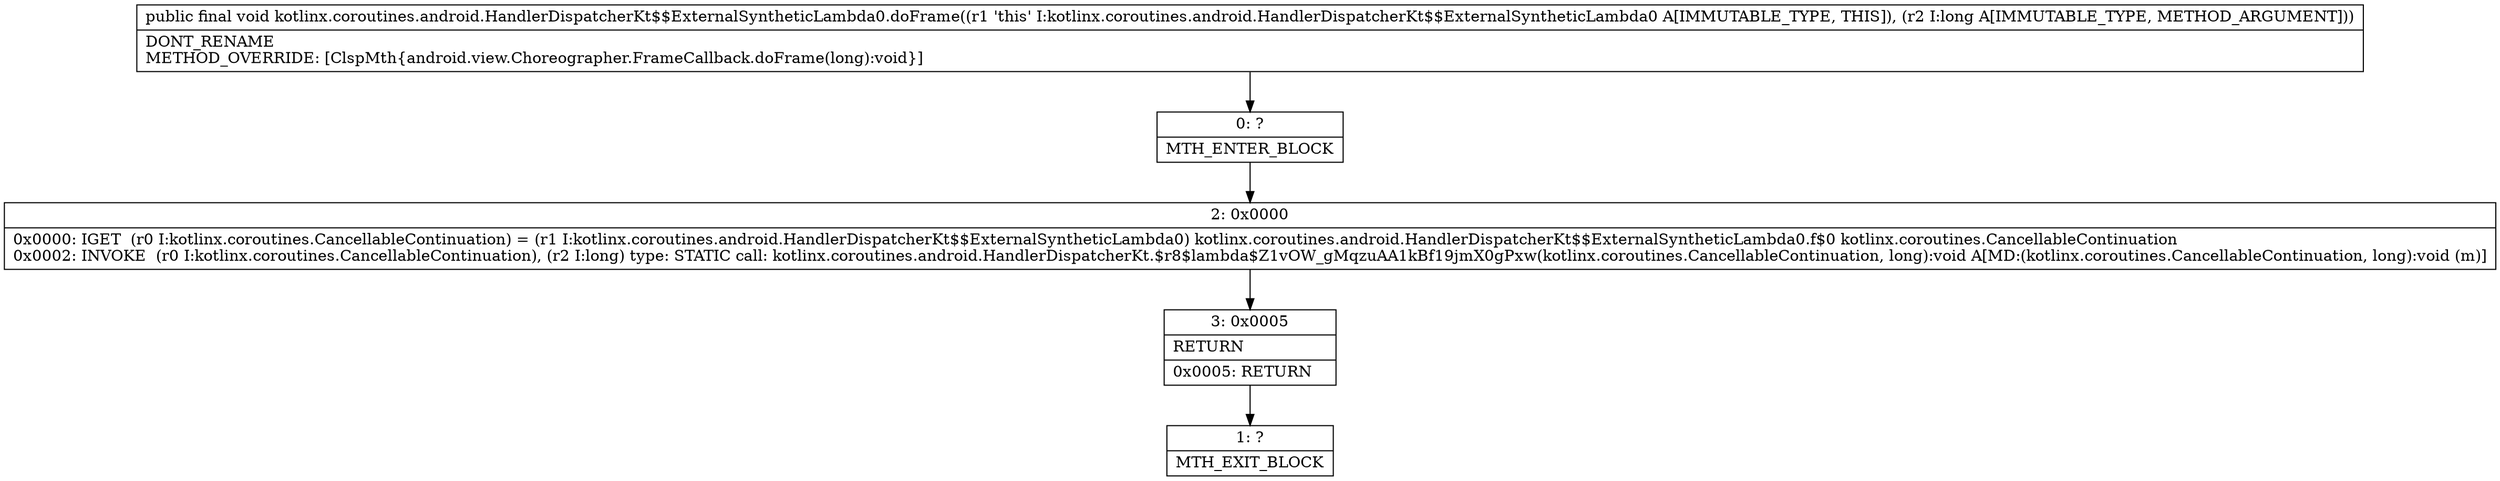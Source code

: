 digraph "CFG forkotlinx.coroutines.android.HandlerDispatcherKt$$ExternalSyntheticLambda0.doFrame(J)V" {
Node_0 [shape=record,label="{0\:\ ?|MTH_ENTER_BLOCK\l}"];
Node_2 [shape=record,label="{2\:\ 0x0000|0x0000: IGET  (r0 I:kotlinx.coroutines.CancellableContinuation) = (r1 I:kotlinx.coroutines.android.HandlerDispatcherKt$$ExternalSyntheticLambda0) kotlinx.coroutines.android.HandlerDispatcherKt$$ExternalSyntheticLambda0.f$0 kotlinx.coroutines.CancellableContinuation \l0x0002: INVOKE  (r0 I:kotlinx.coroutines.CancellableContinuation), (r2 I:long) type: STATIC call: kotlinx.coroutines.android.HandlerDispatcherKt.$r8$lambda$Z1vOW_gMqzuAA1kBf19jmX0gPxw(kotlinx.coroutines.CancellableContinuation, long):void A[MD:(kotlinx.coroutines.CancellableContinuation, long):void (m)]\l}"];
Node_3 [shape=record,label="{3\:\ 0x0005|RETURN\l|0x0005: RETURN   \l}"];
Node_1 [shape=record,label="{1\:\ ?|MTH_EXIT_BLOCK\l}"];
MethodNode[shape=record,label="{public final void kotlinx.coroutines.android.HandlerDispatcherKt$$ExternalSyntheticLambda0.doFrame((r1 'this' I:kotlinx.coroutines.android.HandlerDispatcherKt$$ExternalSyntheticLambda0 A[IMMUTABLE_TYPE, THIS]), (r2 I:long A[IMMUTABLE_TYPE, METHOD_ARGUMENT]))  | DONT_RENAME\lMETHOD_OVERRIDE: [ClspMth\{android.view.Choreographer.FrameCallback.doFrame(long):void\}]\l}"];
MethodNode -> Node_0;Node_0 -> Node_2;
Node_2 -> Node_3;
Node_3 -> Node_1;
}


